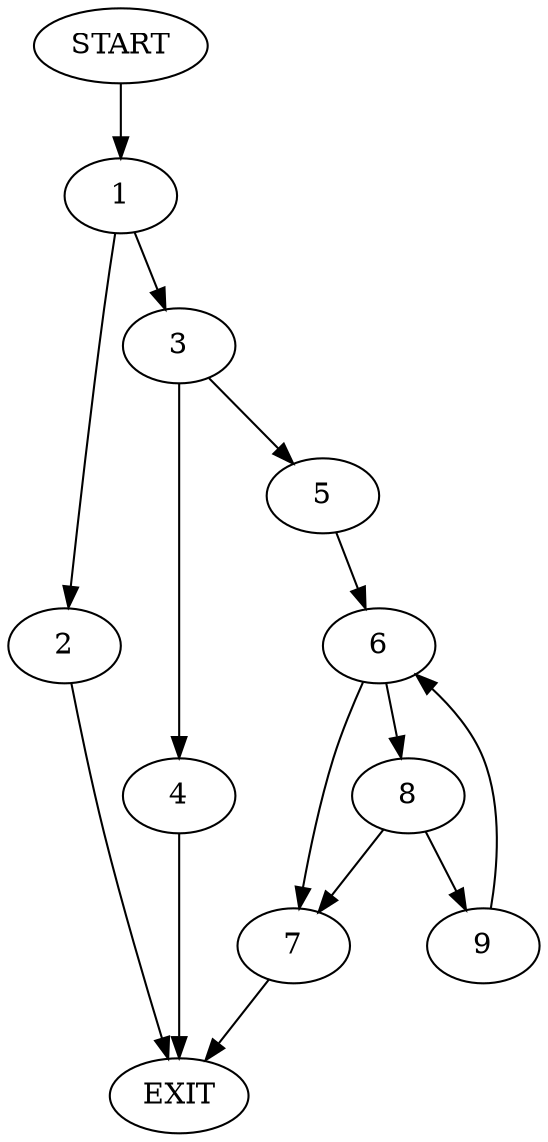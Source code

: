digraph {
0 [label="START"]
10 [label="EXIT"]
0 -> 1
1 -> 2
1 -> 3
3 -> 4
3 -> 5
2 -> 10
5 -> 6
4 -> 10
6 -> 7
6 -> 8
7 -> 10
8 -> 9
8 -> 7
9 -> 6
}
